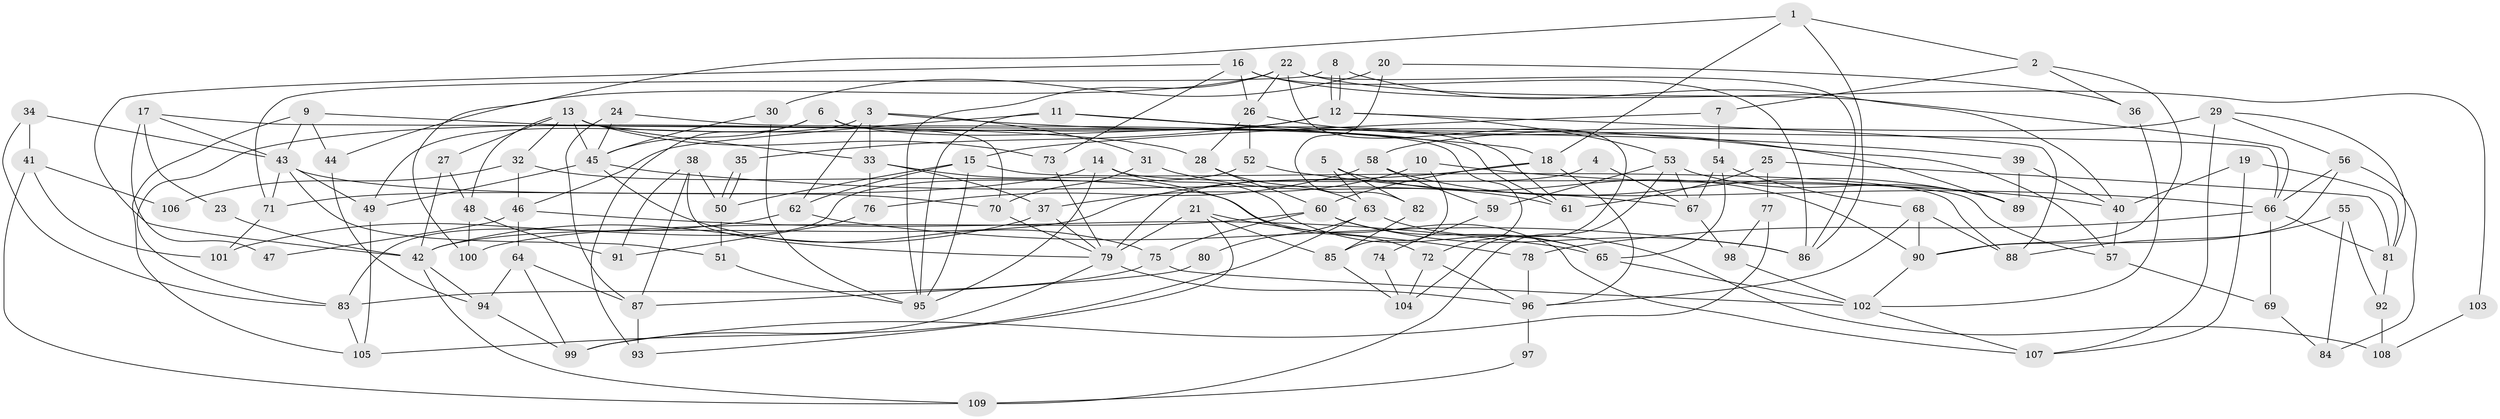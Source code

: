 // coarse degree distribution, {14: 0.029411764705882353, 6: 0.20588235294117646, 11: 0.08823529411764706, 5: 0.23529411764705882, 10: 0.08823529411764706, 7: 0.17647058823529413, 9: 0.029411764705882353, 2: 0.058823529411764705, 4: 0.058823529411764705, 8: 0.029411764705882353}
// Generated by graph-tools (version 1.1) at 2025/51/03/04/25 22:51:12]
// undirected, 109 vertices, 218 edges
graph export_dot {
  node [color=gray90,style=filled];
  1;
  2;
  3;
  4;
  5;
  6;
  7;
  8;
  9;
  10;
  11;
  12;
  13;
  14;
  15;
  16;
  17;
  18;
  19;
  20;
  21;
  22;
  23;
  24;
  25;
  26;
  27;
  28;
  29;
  30;
  31;
  32;
  33;
  34;
  35;
  36;
  37;
  38;
  39;
  40;
  41;
  42;
  43;
  44;
  45;
  46;
  47;
  48;
  49;
  50;
  51;
  52;
  53;
  54;
  55;
  56;
  57;
  58;
  59;
  60;
  61;
  62;
  63;
  64;
  65;
  66;
  67;
  68;
  69;
  70;
  71;
  72;
  73;
  74;
  75;
  76;
  77;
  78;
  79;
  80;
  81;
  82;
  83;
  84;
  85;
  86;
  87;
  88;
  89;
  90;
  91;
  92;
  93;
  94;
  95;
  96;
  97;
  98;
  99;
  100;
  101;
  102;
  103;
  104;
  105;
  106;
  107;
  108;
  109;
  1 -- 18;
  1 -- 86;
  1 -- 2;
  1 -- 100;
  2 -- 90;
  2 -- 7;
  2 -- 36;
  3 -- 31;
  3 -- 33;
  3 -- 49;
  3 -- 57;
  3 -- 62;
  4 -- 79;
  4 -- 67;
  5 -- 82;
  5 -- 90;
  5 -- 63;
  6 -- 45;
  6 -- 70;
  6 -- 61;
  6 -- 93;
  7 -- 54;
  7 -- 15;
  8 -- 71;
  8 -- 12;
  8 -- 12;
  8 -- 40;
  9 -- 43;
  9 -- 28;
  9 -- 44;
  9 -- 105;
  10 -- 85;
  10 -- 37;
  10 -- 40;
  11 -- 18;
  11 -- 46;
  11 -- 39;
  11 -- 95;
  12 -- 83;
  12 -- 35;
  12 -- 53;
  12 -- 88;
  13 -- 45;
  13 -- 33;
  13 -- 27;
  13 -- 32;
  13 -- 48;
  13 -- 72;
  13 -- 73;
  14 -- 57;
  14 -- 95;
  14 -- 65;
  14 -- 71;
  15 -- 95;
  15 -- 50;
  15 -- 62;
  15 -- 88;
  16 -- 73;
  16 -- 26;
  16 -- 42;
  16 -- 86;
  16 -- 103;
  17 -- 43;
  17 -- 66;
  17 -- 23;
  17 -- 47;
  18 -- 60;
  18 -- 42;
  18 -- 96;
  19 -- 40;
  19 -- 81;
  19 -- 107;
  20 -- 36;
  20 -- 30;
  20 -- 82;
  21 -- 79;
  21 -- 78;
  21 -- 85;
  21 -- 93;
  22 -- 44;
  22 -- 86;
  22 -- 26;
  22 -- 66;
  22 -- 95;
  22 -- 104;
  23 -- 42;
  24 -- 45;
  24 -- 87;
  24 -- 61;
  25 -- 81;
  25 -- 61;
  25 -- 77;
  26 -- 28;
  26 -- 52;
  26 -- 89;
  27 -- 48;
  27 -- 42;
  28 -- 63;
  28 -- 60;
  29 -- 107;
  29 -- 58;
  29 -- 56;
  29 -- 81;
  30 -- 45;
  30 -- 95;
  31 -- 70;
  31 -- 61;
  32 -- 107;
  32 -- 46;
  32 -- 106;
  33 -- 72;
  33 -- 37;
  33 -- 76;
  34 -- 83;
  34 -- 43;
  34 -- 41;
  35 -- 50;
  35 -- 50;
  36 -- 102;
  37 -- 79;
  37 -- 42;
  38 -- 87;
  38 -- 50;
  38 -- 79;
  38 -- 91;
  39 -- 40;
  39 -- 89;
  40 -- 57;
  41 -- 109;
  41 -- 101;
  41 -- 106;
  42 -- 94;
  42 -- 109;
  43 -- 71;
  43 -- 51;
  43 -- 49;
  43 -- 70;
  44 -- 94;
  45 -- 49;
  45 -- 67;
  45 -- 75;
  46 -- 65;
  46 -- 47;
  46 -- 64;
  48 -- 100;
  48 -- 91;
  49 -- 105;
  50 -- 51;
  51 -- 95;
  52 -- 83;
  52 -- 66;
  53 -- 89;
  53 -- 59;
  53 -- 67;
  53 -- 109;
  54 -- 68;
  54 -- 67;
  54 -- 65;
  55 -- 88;
  55 -- 84;
  55 -- 92;
  56 -- 66;
  56 -- 84;
  56 -- 90;
  57 -- 69;
  58 -- 89;
  58 -- 76;
  58 -- 59;
  59 -- 74;
  60 -- 65;
  60 -- 86;
  60 -- 75;
  60 -- 100;
  62 -- 86;
  62 -- 101;
  63 -- 105;
  63 -- 80;
  63 -- 108;
  64 -- 99;
  64 -- 87;
  64 -- 94;
  65 -- 102;
  66 -- 69;
  66 -- 78;
  66 -- 81;
  67 -- 98;
  68 -- 90;
  68 -- 88;
  68 -- 96;
  69 -- 84;
  70 -- 79;
  71 -- 101;
  72 -- 96;
  72 -- 104;
  73 -- 79;
  74 -- 104;
  75 -- 83;
  75 -- 102;
  76 -- 91;
  77 -- 99;
  77 -- 98;
  78 -- 96;
  79 -- 96;
  79 -- 99;
  80 -- 87;
  81 -- 92;
  82 -- 85;
  83 -- 105;
  85 -- 104;
  87 -- 93;
  90 -- 102;
  92 -- 108;
  94 -- 99;
  96 -- 97;
  97 -- 109;
  98 -- 102;
  102 -- 107;
  103 -- 108;
}
